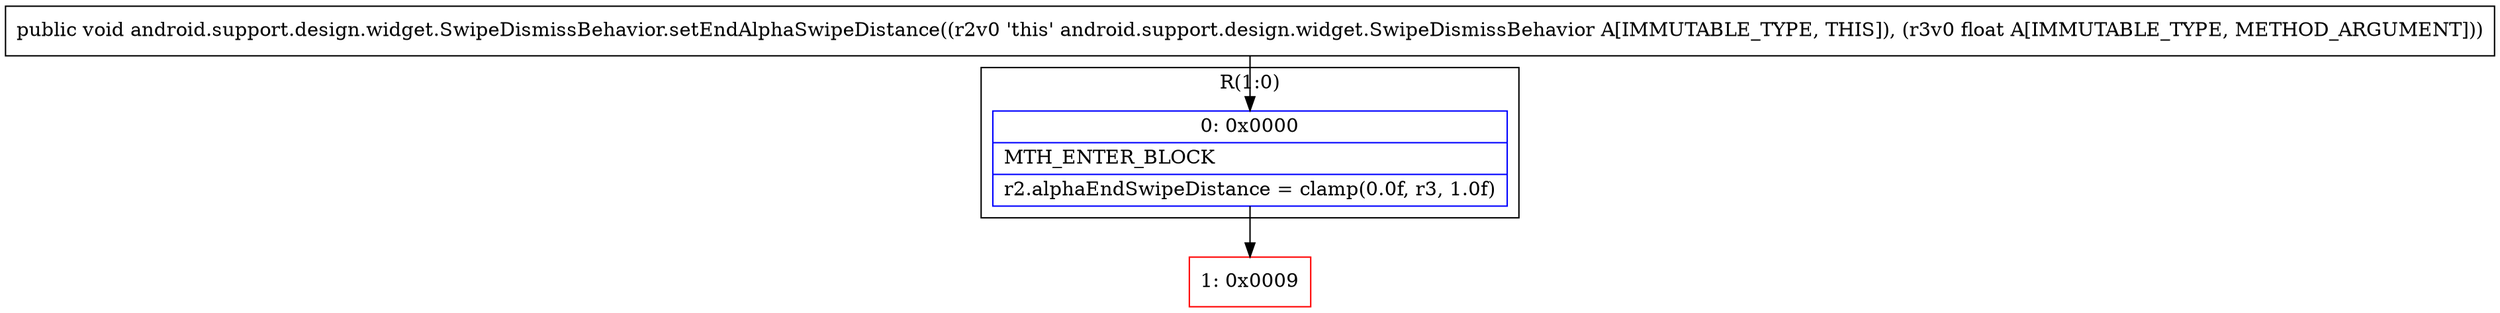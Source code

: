 digraph "CFG forandroid.support.design.widget.SwipeDismissBehavior.setEndAlphaSwipeDistance(F)V" {
subgraph cluster_Region_622914302 {
label = "R(1:0)";
node [shape=record,color=blue];
Node_0 [shape=record,label="{0\:\ 0x0000|MTH_ENTER_BLOCK\l|r2.alphaEndSwipeDistance = clamp(0.0f, r3, 1.0f)\l}"];
}
Node_1 [shape=record,color=red,label="{1\:\ 0x0009}"];
MethodNode[shape=record,label="{public void android.support.design.widget.SwipeDismissBehavior.setEndAlphaSwipeDistance((r2v0 'this' android.support.design.widget.SwipeDismissBehavior A[IMMUTABLE_TYPE, THIS]), (r3v0 float A[IMMUTABLE_TYPE, METHOD_ARGUMENT])) }"];
MethodNode -> Node_0;
Node_0 -> Node_1;
}

